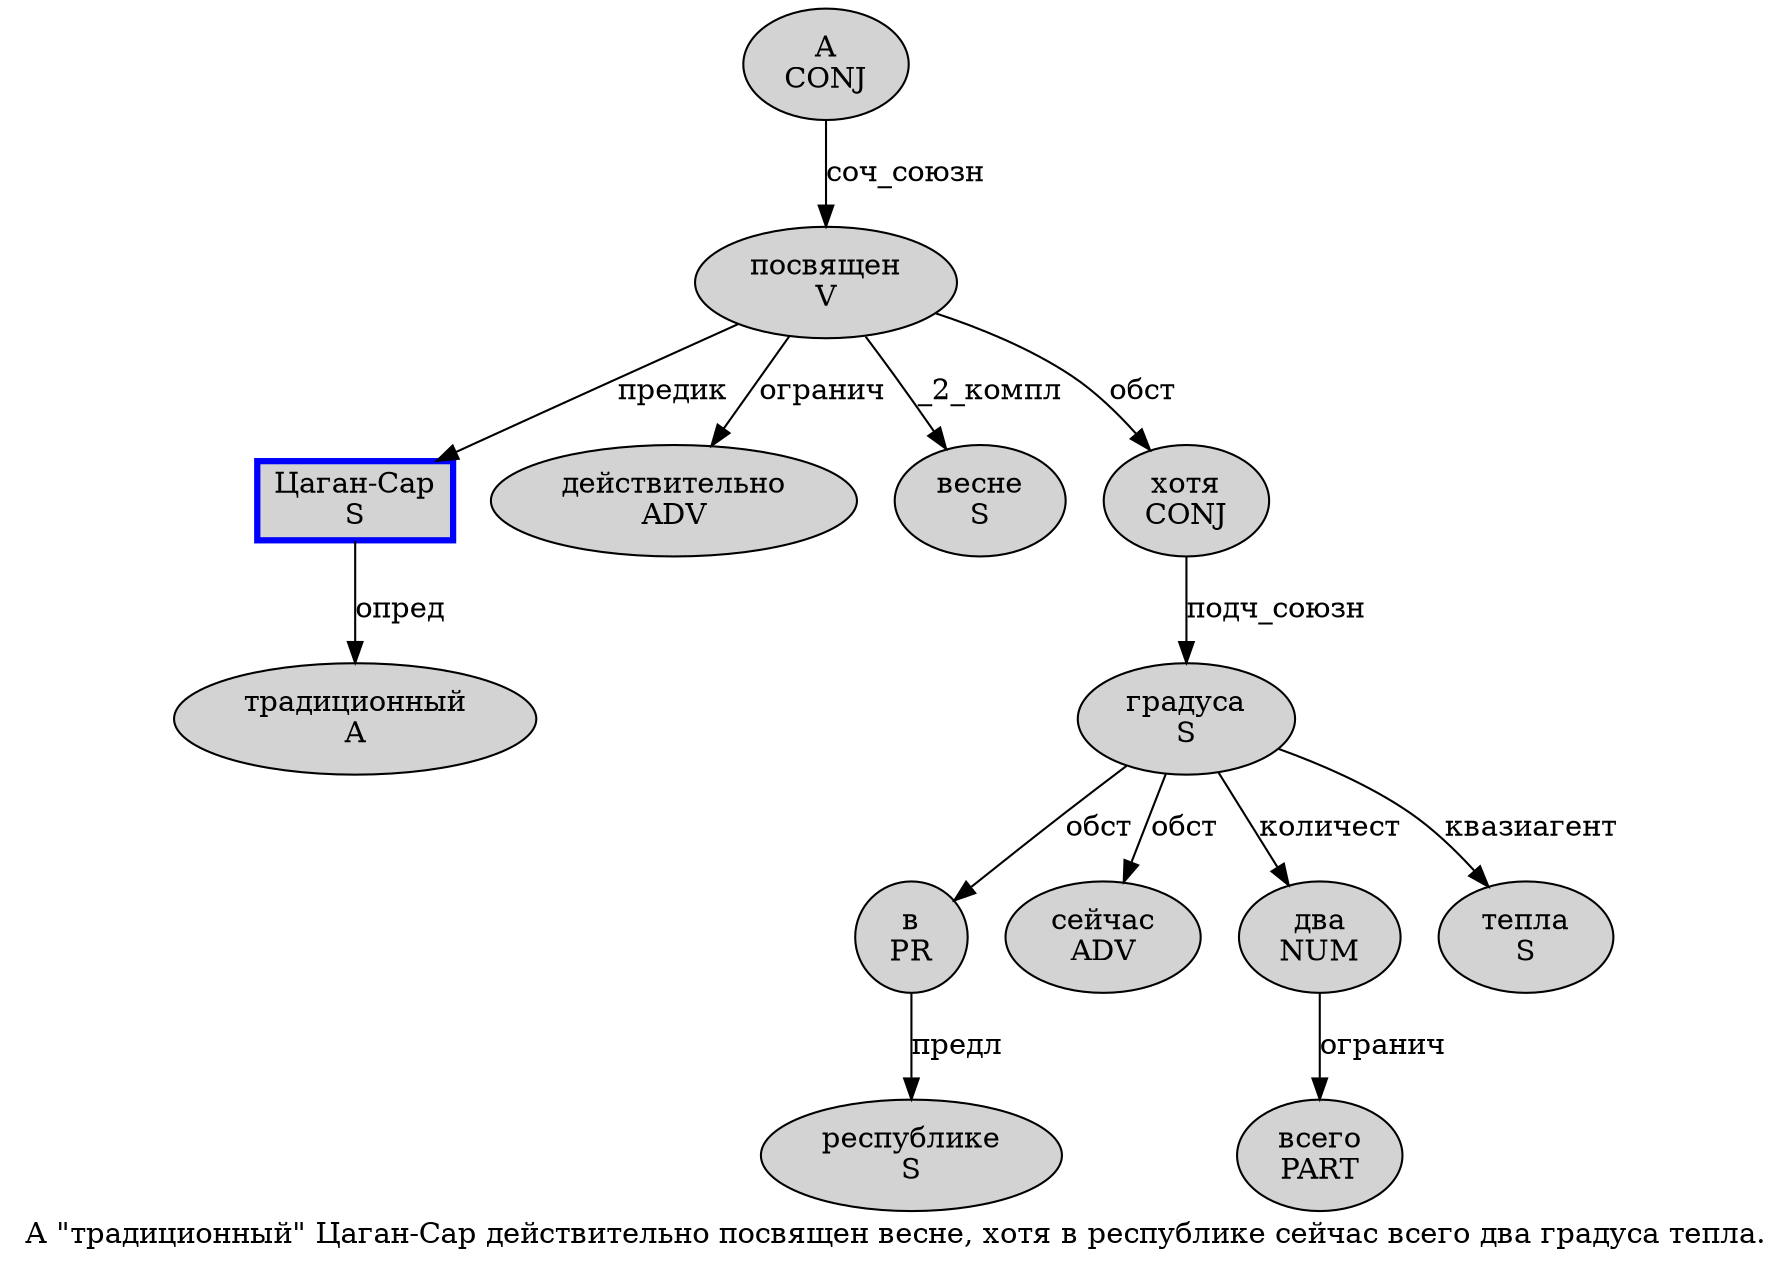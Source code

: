 digraph SENTENCE_1340 {
	graph [label="А \"традиционный\" Цаган-Сар действительно посвящен весне, хотя в республике сейчас всего два градуса тепла."]
	node [style=filled]
		0 [label="А
CONJ" color="" fillcolor=lightgray penwidth=1 shape=ellipse]
		2 [label="традиционный
A" color="" fillcolor=lightgray penwidth=1 shape=ellipse]
		4 [label="Цаган-Сар
S" color=blue fillcolor=lightgray penwidth=3 shape=box]
		5 [label="действительно
ADV" color="" fillcolor=lightgray penwidth=1 shape=ellipse]
		6 [label="посвящен
V" color="" fillcolor=lightgray penwidth=1 shape=ellipse]
		7 [label="весне
S" color="" fillcolor=lightgray penwidth=1 shape=ellipse]
		9 [label="хотя
CONJ" color="" fillcolor=lightgray penwidth=1 shape=ellipse]
		10 [label="в
PR" color="" fillcolor=lightgray penwidth=1 shape=ellipse]
		11 [label="республике
S" color="" fillcolor=lightgray penwidth=1 shape=ellipse]
		12 [label="сейчас
ADV" color="" fillcolor=lightgray penwidth=1 shape=ellipse]
		13 [label="всего
PART" color="" fillcolor=lightgray penwidth=1 shape=ellipse]
		14 [label="два
NUM" color="" fillcolor=lightgray penwidth=1 shape=ellipse]
		15 [label="градуса
S" color="" fillcolor=lightgray penwidth=1 shape=ellipse]
		16 [label="тепла
S" color="" fillcolor=lightgray penwidth=1 shape=ellipse]
			6 -> 4 [label="предик"]
			6 -> 5 [label="огранич"]
			6 -> 7 [label="_2_компл"]
			6 -> 9 [label="обст"]
			0 -> 6 [label="соч_союзн"]
			10 -> 11 [label="предл"]
			4 -> 2 [label="опред"]
			14 -> 13 [label="огранич"]
			9 -> 15 [label="подч_союзн"]
			15 -> 10 [label="обст"]
			15 -> 12 [label="обст"]
			15 -> 14 [label="количест"]
			15 -> 16 [label="квазиагент"]
}